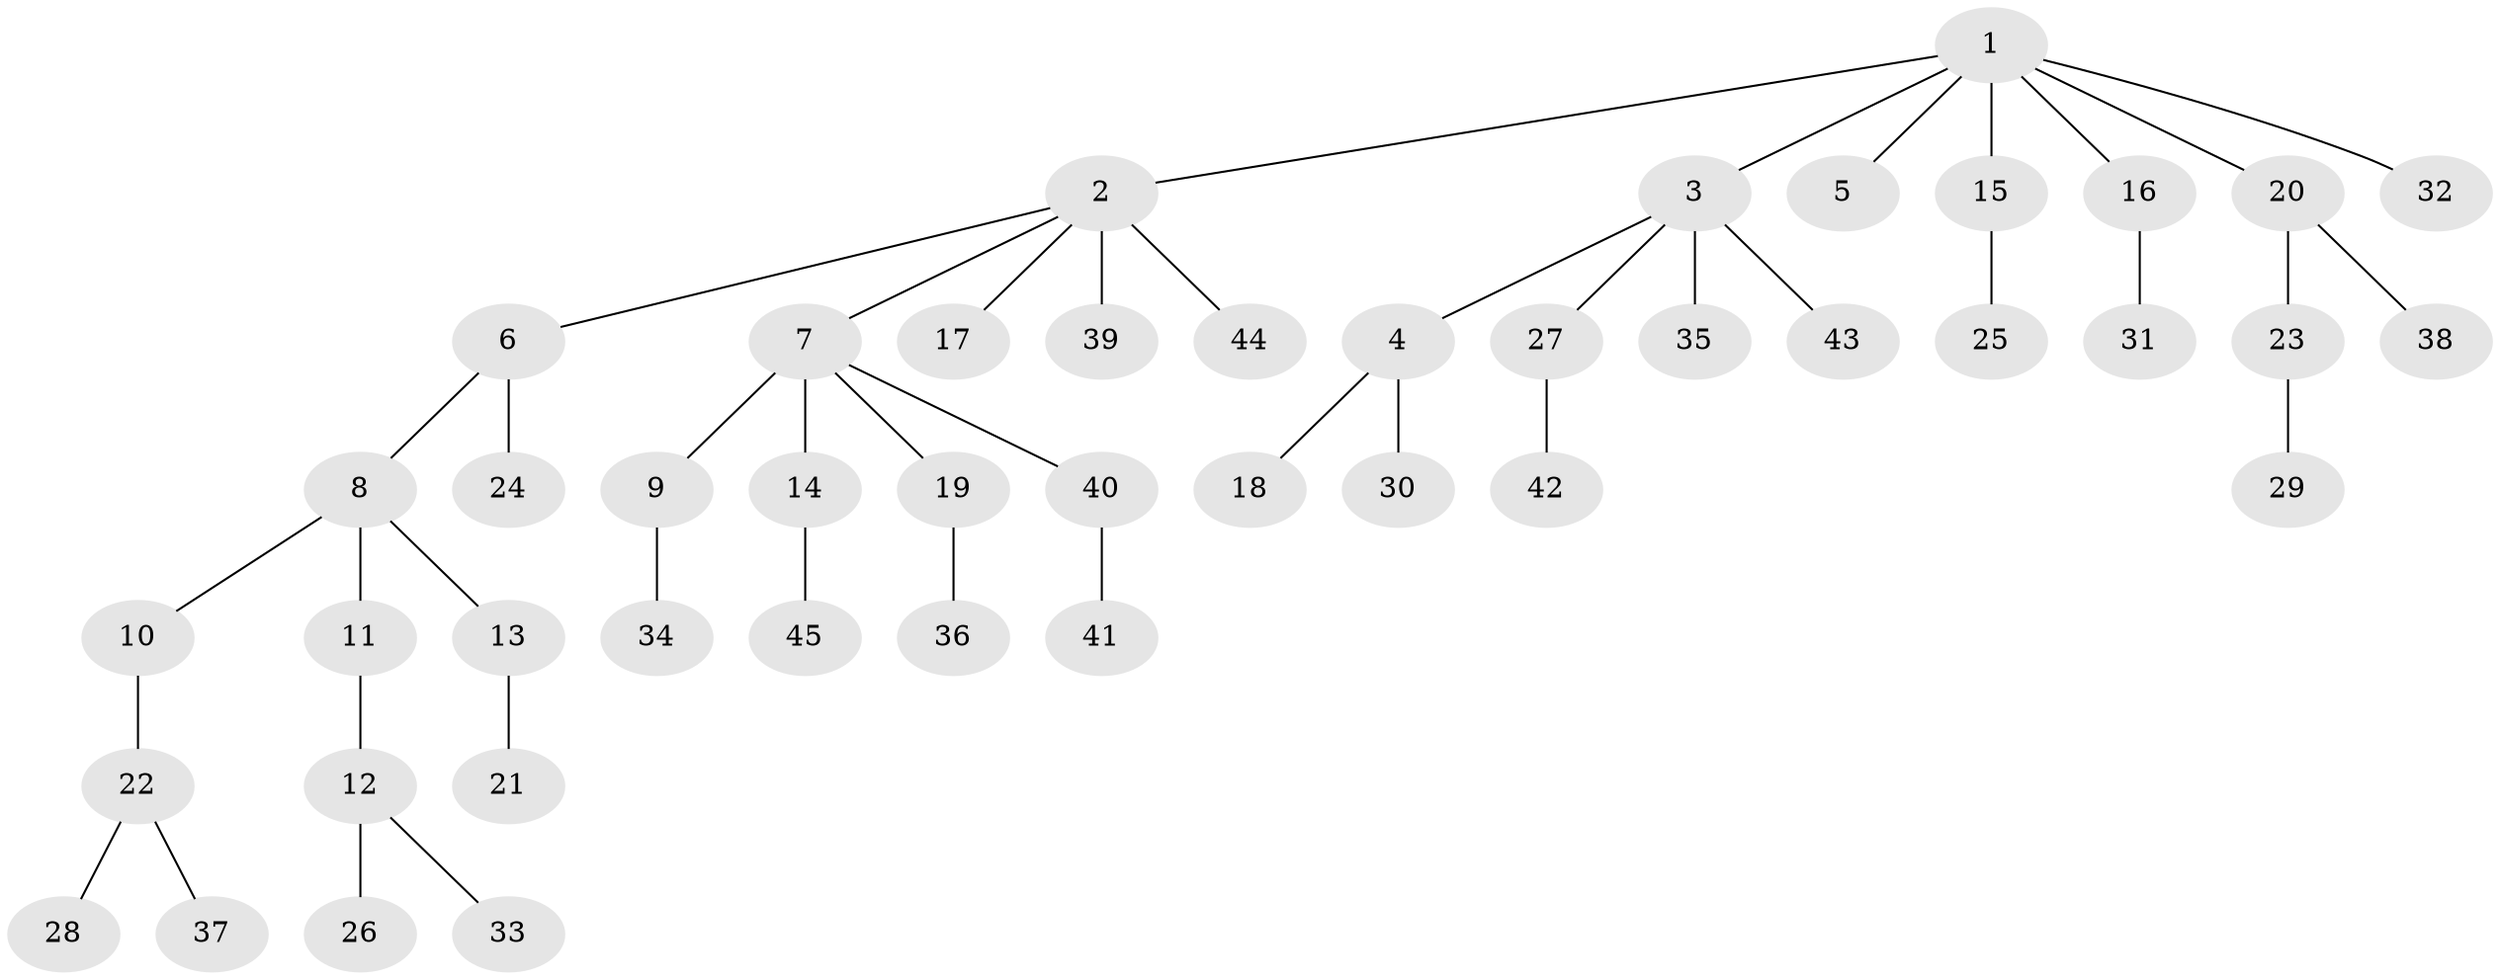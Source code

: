 // original degree distribution, {8: 0.024096385542168676, 6: 0.012048192771084338, 1: 0.5301204819277109, 3: 0.12048192771084337, 2: 0.24096385542168675, 4: 0.04819277108433735, 7: 0.012048192771084338, 5: 0.012048192771084338}
// Generated by graph-tools (version 1.1) at 2025/51/03/04/25 22:51:46]
// undirected, 45 vertices, 44 edges
graph export_dot {
  node [color=gray90,style=filled];
  1;
  2;
  3;
  4;
  5;
  6;
  7;
  8;
  9;
  10;
  11;
  12;
  13;
  14;
  15;
  16;
  17;
  18;
  19;
  20;
  21;
  22;
  23;
  24;
  25;
  26;
  27;
  28;
  29;
  30;
  31;
  32;
  33;
  34;
  35;
  36;
  37;
  38;
  39;
  40;
  41;
  42;
  43;
  44;
  45;
  1 -- 2 [weight=1.0];
  1 -- 3 [weight=1.0];
  1 -- 5 [weight=1.0];
  1 -- 15 [weight=1.0];
  1 -- 16 [weight=1.0];
  1 -- 20 [weight=1.0];
  1 -- 32 [weight=1.0];
  2 -- 6 [weight=1.0];
  2 -- 7 [weight=1.0];
  2 -- 17 [weight=1.0];
  2 -- 39 [weight=2.0];
  2 -- 44 [weight=1.0];
  3 -- 4 [weight=1.0];
  3 -- 27 [weight=1.0];
  3 -- 35 [weight=1.0];
  3 -- 43 [weight=1.0];
  4 -- 18 [weight=1.0];
  4 -- 30 [weight=3.0];
  6 -- 8 [weight=1.0];
  6 -- 24 [weight=1.0];
  7 -- 9 [weight=2.0];
  7 -- 14 [weight=1.0];
  7 -- 19 [weight=1.0];
  7 -- 40 [weight=1.0];
  8 -- 10 [weight=1.0];
  8 -- 11 [weight=1.0];
  8 -- 13 [weight=1.0];
  9 -- 34 [weight=1.0];
  10 -- 22 [weight=1.0];
  11 -- 12 [weight=1.0];
  12 -- 26 [weight=1.0];
  12 -- 33 [weight=1.0];
  13 -- 21 [weight=2.0];
  14 -- 45 [weight=1.0];
  15 -- 25 [weight=1.0];
  16 -- 31 [weight=1.0];
  19 -- 36 [weight=1.0];
  20 -- 23 [weight=1.0];
  20 -- 38 [weight=1.0];
  22 -- 28 [weight=2.0];
  22 -- 37 [weight=1.0];
  23 -- 29 [weight=1.0];
  27 -- 42 [weight=1.0];
  40 -- 41 [weight=1.0];
}
